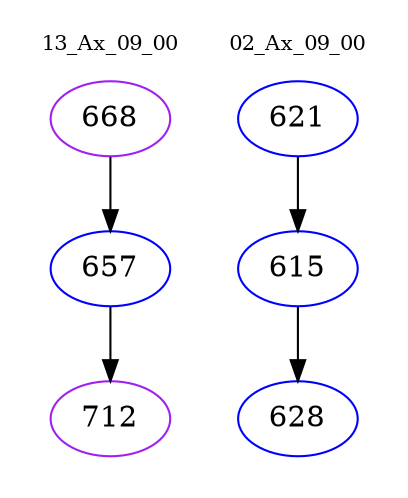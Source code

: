 digraph{
subgraph cluster_0 {
color = white
label = "13_Ax_09_00";
fontsize=10;
T0_668 [label="668", color="purple"]
T0_668 -> T0_657 [color="black"]
T0_657 [label="657", color="blue"]
T0_657 -> T0_712 [color="black"]
T0_712 [label="712", color="purple"]
}
subgraph cluster_1 {
color = white
label = "02_Ax_09_00";
fontsize=10;
T1_621 [label="621", color="blue"]
T1_621 -> T1_615 [color="black"]
T1_615 [label="615", color="blue"]
T1_615 -> T1_628 [color="black"]
T1_628 [label="628", color="blue"]
}
}
